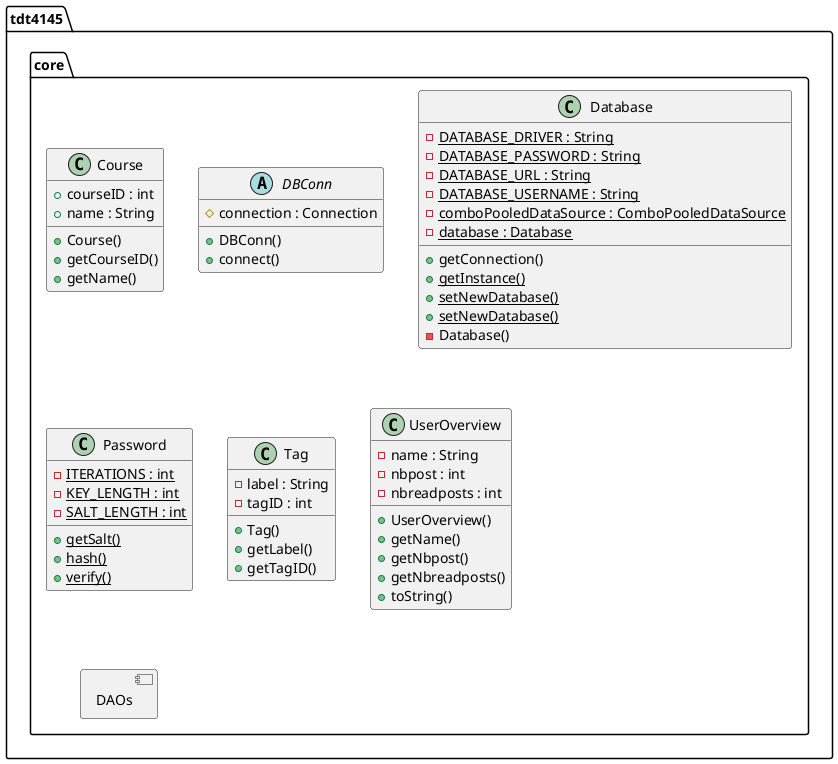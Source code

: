 @startuml
allow_mixing

  namespace tdt4145.core {
    class tdt4145.core.Course {
        + courseID : int
        + name : String
        + Course()
        + getCourseID()
        + getName()
    }
  }
  

  namespace tdt4145.core {
    abstract class tdt4145.core.DBConn {
        # connection : Connection
        + DBConn()
        + connect()
    }
  }
  

  namespace tdt4145.core {
    class tdt4145.core.Database {
        {static} - DATABASE_DRIVER : String
        {static} - DATABASE_PASSWORD : String
        {static} - DATABASE_URL : String
        {static} - DATABASE_USERNAME : String
        {static} - comboPooledDataSource : ComboPooledDataSource
        {static} - database : Database
        + getConnection()
        {static} + getInstance()
        {static} + setNewDatabase()
        {static} + setNewDatabase()
        - Database()
    }
  }
  

  namespace tdt4145.core {
    class tdt4145.core.Password {
        {static} - ITERATIONS : int
        {static} - KEY_LENGTH : int
        {static} - SALT_LENGTH : int
        {static} + getSalt()
        {static} + hash()
        {static} + verify()
    }
  }
  

  namespace tdt4145.core {
    class tdt4145.core.Tag {
        - label : String
        - tagID : int
        + Tag()
        + getLabel()
        + getTagID()
    }
  }
  

  namespace tdt4145.core {
    class tdt4145.core.UserOverview {
        - name : String
        - nbpost : int
        - nbreadposts : int
        + UserOverview()
        + getName()
        + getNbpost()
        + getNbreadposts()
        + toString()
    }
  }

  namespace tdt4145.core {
        component DAOs
    }
@enduml
